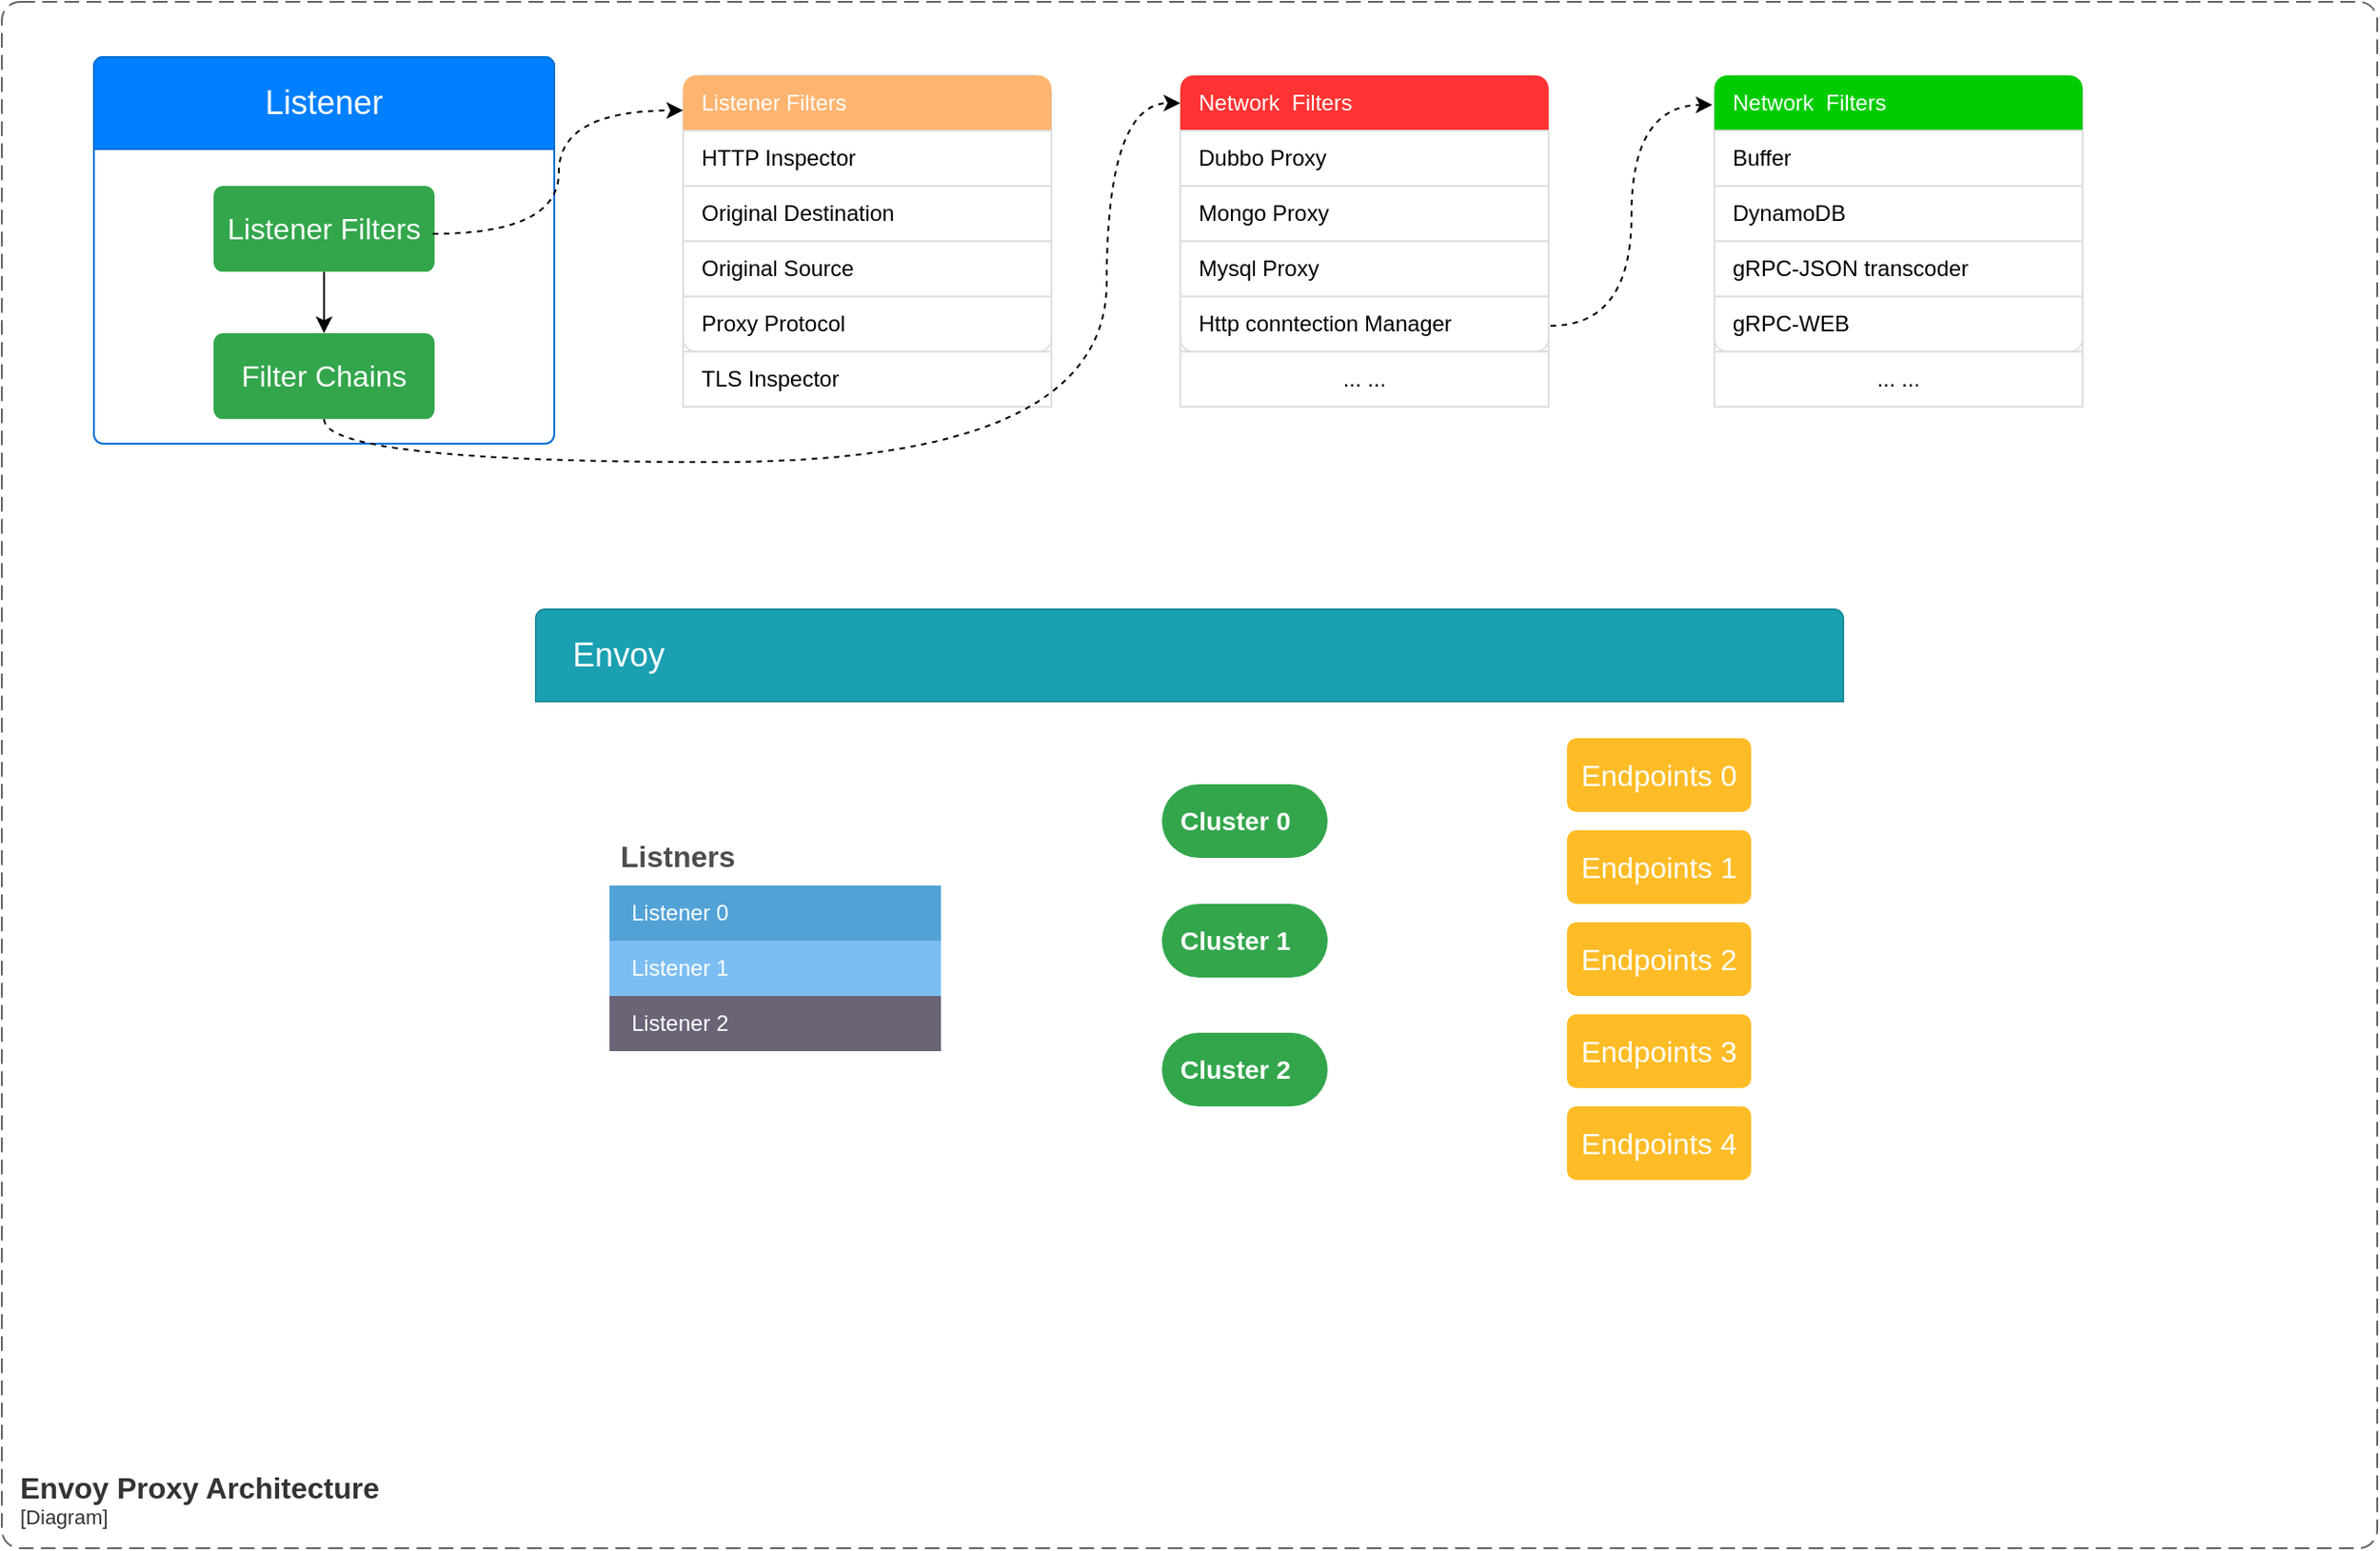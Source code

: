 <mxfile version="21.3.8" type="github">
  <diagram name="第 1 页" id="6rmwsbcLH0Wm5wk95sRy">
    <mxGraphModel dx="1434" dy="796" grid="1" gridSize="10" guides="1" tooltips="1" connect="1" arrows="1" fold="1" page="1" pageScale="1" pageWidth="827" pageHeight="1169" math="0" shadow="0">
      <root>
        <mxCell id="0" />
        <mxCell id="1" parent="0" />
        <object placeholders="1" c4Name="Envoy Proxy Architecture" c4Type="SystemScopeBoundary" c4Application="Diagram" label="&lt;font style=&quot;font-size: 16px&quot;&gt;&lt;b&gt;&lt;div style=&quot;text-align: left&quot;&gt;%c4Name%&lt;/div&gt;&lt;/b&gt;&lt;/font&gt;&lt;div style=&quot;text-align: left&quot;&gt;[%c4Application%]&lt;/div&gt;" id="7gwWFT5Mcy8NNgLdWoav-1">
          <mxCell style="rounded=1;fontSize=11;whiteSpace=wrap;html=1;dashed=1;arcSize=20;fillColor=none;strokeColor=#666666;fontColor=#333333;labelBackgroundColor=none;align=left;verticalAlign=bottom;labelBorderColor=none;spacingTop=0;spacing=10;dashPattern=8 4;metaEdit=1;rotatable=0;perimeter=rectanglePerimeter;noLabel=0;labelPadding=0;allowArrows=0;connectable=0;expand=0;recursiveResize=0;editable=1;pointerEvents=0;absoluteArcSize=1;points=[[0.25,0,0],[0.5,0,0],[0.75,0,0],[1,0.25,0],[1,0.5,0],[1,0.75,0],[0.75,1,0],[0.5,1,0],[0.25,1,0],[0,0.75,0],[0,0.5,0],[0,0.25,0]];" vertex="1" parent="1">
            <mxGeometry x="100" y="160" width="1290" height="840" as="geometry" />
          </mxCell>
        </object>
        <mxCell id="7gwWFT5Mcy8NNgLdWoav-4" value="" style="html=1;shadow=0;dashed=0;shape=mxgraph.bootstrap.rrect;rSize=5;strokeColor=#0071D5;html=1;whiteSpace=wrap;fillColor=none;fontColor=#ffffff;verticalAlign=bottom;align=left;spacing=20;spacingBottom=0;fontSize=14;" vertex="1" parent="1">
          <mxGeometry x="150" y="190" width="250" height="210" as="geometry" />
        </mxCell>
        <mxCell id="7gwWFT5Mcy8NNgLdWoav-5" value="Listener" style="html=1;shadow=0;dashed=0;shape=mxgraph.bootstrap.topButton;rSize=5;perimeter=none;whiteSpace=wrap;fillColor=#007FFF;strokeColor=#0071D5;fontColor=#ffffff;resizeWidth=1;fontSize=18;align=center;spacing=20;" vertex="1" parent="7gwWFT5Mcy8NNgLdWoav-4">
          <mxGeometry width="250" height="50" relative="1" as="geometry" />
        </mxCell>
        <mxCell id="7gwWFT5Mcy8NNgLdWoav-9" style="edgeStyle=orthogonalEdgeStyle;rounded=0;orthogonalLoop=1;jettySize=auto;html=1;" edge="1" parent="7gwWFT5Mcy8NNgLdWoav-4" source="7gwWFT5Mcy8NNgLdWoav-7" target="7gwWFT5Mcy8NNgLdWoav-8">
          <mxGeometry relative="1" as="geometry" />
        </mxCell>
        <mxCell id="7gwWFT5Mcy8NNgLdWoav-7" value="Listener Filters" style="html=1;shadow=0;dashed=0;shape=mxgraph.bootstrap.rrect;rSize=5;strokeColor=none;strokeWidth=1;fillColor=#33A64C;fontColor=#FFFFFF;whiteSpace=wrap;align=center;verticalAlign=middle;spacingLeft=0;fontStyle=0;fontSize=16;spacing=5;" vertex="1" parent="7gwWFT5Mcy8NNgLdWoav-4">
          <mxGeometry x="65" y="69.997" width="120" height="46.667" as="geometry" />
        </mxCell>
        <mxCell id="7gwWFT5Mcy8NNgLdWoav-8" value="Filter Chains" style="html=1;shadow=0;dashed=0;shape=mxgraph.bootstrap.rrect;rSize=5;strokeColor=none;strokeWidth=1;fillColor=#33A64C;fontColor=#FFFFFF;whiteSpace=wrap;align=center;verticalAlign=middle;spacingLeft=0;fontStyle=0;fontSize=16;spacing=5;" vertex="1" parent="7gwWFT5Mcy8NNgLdWoav-4">
          <mxGeometry x="65" y="149.997" width="120" height="46.667" as="geometry" />
        </mxCell>
        <mxCell id="7gwWFT5Mcy8NNgLdWoav-21" value="" style="html=1;shadow=0;dashed=0;shape=mxgraph.bootstrap.rrect;rSize=10;strokeColor=#DFDFDF;html=1;whiteSpace=wrap;fillColor=#FFFFFF;fontColor=#000000;strokeOpacity=100;metaEdit=1;resizeWidth=1;resizeHeight=1;treeFolding=1;treeMoving=1;enumerate=0;" vertex="1" parent="1">
          <mxGeometry x="470" y="200" width="200" height="180" as="geometry" />
        </mxCell>
        <mxCell id="7gwWFT5Mcy8NNgLdWoav-22" value="Listener Filters" style="html=1;shadow=0;dashed=0;shape=mxgraph.bootstrap.topButton;rSize=7;strokeColor=none;fillColor=#FFB570;fontColor=#ffffff;perimeter=none;whiteSpace=wrap;resizeWidth=1;align=left;spacing=10;" vertex="1" parent="7gwWFT5Mcy8NNgLdWoav-21">
          <mxGeometry width="200" height="30" relative="1" as="geometry" />
        </mxCell>
        <mxCell id="7gwWFT5Mcy8NNgLdWoav-23" value="HTTP Inspector" style="strokeColor=inherit;fillColor=inherit;gradientColor=inherit;fontColor=inherit;html=1;shadow=0;dashed=0;perimeter=none;whiteSpace=wrap;resizeWidth=1;align=left;spacing=10;" vertex="1" parent="7gwWFT5Mcy8NNgLdWoav-21">
          <mxGeometry width="200" height="30" relative="1" as="geometry">
            <mxPoint y="30" as="offset" />
          </mxGeometry>
        </mxCell>
        <mxCell id="7gwWFT5Mcy8NNgLdWoav-24" value="Original Destination" style="strokeColor=inherit;fillColor=inherit;gradientColor=inherit;fontColor=inherit;html=1;shadow=0;dashed=0;perimeter=none;whiteSpace=wrap;resizeWidth=1;align=left;spacing=10;" vertex="1" parent="7gwWFT5Mcy8NNgLdWoav-21">
          <mxGeometry width="200" height="30" relative="1" as="geometry">
            <mxPoint y="60" as="offset" />
          </mxGeometry>
        </mxCell>
        <mxCell id="7gwWFT5Mcy8NNgLdWoav-25" value="Original Source" style="strokeColor=inherit;fillColor=inherit;gradientColor=inherit;fontColor=inherit;html=1;shadow=0;dashed=0;perimeter=none;whiteSpace=wrap;resizeWidth=1;align=left;spacing=10;" vertex="1" parent="7gwWFT5Mcy8NNgLdWoav-21">
          <mxGeometry width="200" height="30" relative="1" as="geometry">
            <mxPoint y="90" as="offset" />
          </mxGeometry>
        </mxCell>
        <mxCell id="7gwWFT5Mcy8NNgLdWoav-26" value="Proxy Protocol" style="strokeColor=inherit;fillColor=inherit;gradientColor=inherit;fontColor=inherit;html=1;shadow=0;dashed=0;shape=mxgraph.bootstrap.bottomButton;rSize=7;perimeter=none;whiteSpace=wrap;resizeWidth=1;resizeHeight=0;align=left;spacing=10;" vertex="1" parent="7gwWFT5Mcy8NNgLdWoav-21">
          <mxGeometry y="1" width="200" height="30" relative="1" as="geometry">
            <mxPoint y="-60" as="offset" />
          </mxGeometry>
        </mxCell>
        <mxCell id="7gwWFT5Mcy8NNgLdWoav-37" value="TLS Inspector" style="strokeColor=inherit;fillColor=inherit;gradientColor=inherit;fontColor=inherit;html=1;shadow=0;dashed=0;perimeter=none;whiteSpace=wrap;resizeWidth=1;align=left;spacing=10;" vertex="1" parent="7gwWFT5Mcy8NNgLdWoav-21">
          <mxGeometry y="150" width="200" height="30" as="geometry" />
        </mxCell>
        <mxCell id="7gwWFT5Mcy8NNgLdWoav-39" value="" style="html=1;shadow=0;dashed=0;shape=mxgraph.bootstrap.rrect;rSize=10;strokeColor=#DFDFDF;html=1;whiteSpace=wrap;fillColor=#FFFFFF;fontColor=#000000;strokeOpacity=100;metaEdit=1;resizeWidth=1;resizeHeight=1;treeFolding=1;treeMoving=1;enumerate=0;" vertex="1" parent="1">
          <mxGeometry x="740" y="200" width="200" height="180" as="geometry" />
        </mxCell>
        <mxCell id="7gwWFT5Mcy8NNgLdWoav-40" value="Network&amp;nbsp; Filters" style="html=1;shadow=0;dashed=0;shape=mxgraph.bootstrap.topButton;rSize=7;strokeColor=none;fillColor=#FF3333;fontColor=#ffffff;perimeter=none;whiteSpace=wrap;resizeWidth=1;align=left;spacing=10;" vertex="1" parent="7gwWFT5Mcy8NNgLdWoav-39">
          <mxGeometry width="200" height="30" relative="1" as="geometry" />
        </mxCell>
        <mxCell id="7gwWFT5Mcy8NNgLdWoav-41" value="Dubbo Proxy" style="strokeColor=inherit;fillColor=inherit;gradientColor=inherit;fontColor=inherit;html=1;shadow=0;dashed=0;perimeter=none;whiteSpace=wrap;resizeWidth=1;align=left;spacing=10;" vertex="1" parent="7gwWFT5Mcy8NNgLdWoav-39">
          <mxGeometry width="200" height="30" relative="1" as="geometry">
            <mxPoint y="30" as="offset" />
          </mxGeometry>
        </mxCell>
        <mxCell id="7gwWFT5Mcy8NNgLdWoav-42" value="Mongo Proxy" style="strokeColor=inherit;fillColor=inherit;gradientColor=inherit;fontColor=inherit;html=1;shadow=0;dashed=0;perimeter=none;whiteSpace=wrap;resizeWidth=1;align=left;spacing=10;" vertex="1" parent="7gwWFT5Mcy8NNgLdWoav-39">
          <mxGeometry width="200" height="30" relative="1" as="geometry">
            <mxPoint y="60" as="offset" />
          </mxGeometry>
        </mxCell>
        <mxCell id="7gwWFT5Mcy8NNgLdWoav-43" value="Mysql Proxy" style="strokeColor=inherit;fillColor=inherit;gradientColor=inherit;fontColor=inherit;html=1;shadow=0;dashed=0;perimeter=none;whiteSpace=wrap;resizeWidth=1;align=left;spacing=10;" vertex="1" parent="7gwWFT5Mcy8NNgLdWoav-39">
          <mxGeometry width="200" height="30" relative="1" as="geometry">
            <mxPoint y="90" as="offset" />
          </mxGeometry>
        </mxCell>
        <mxCell id="7gwWFT5Mcy8NNgLdWoav-44" value="Http conntection Manager" style="strokeColor=inherit;fillColor=inherit;gradientColor=inherit;fontColor=inherit;html=1;shadow=0;dashed=0;shape=mxgraph.bootstrap.bottomButton;rSize=7;perimeter=none;whiteSpace=wrap;resizeWidth=1;resizeHeight=0;align=left;spacing=10;" vertex="1" parent="7gwWFT5Mcy8NNgLdWoav-39">
          <mxGeometry y="1" width="200" height="30" relative="1" as="geometry">
            <mxPoint y="-60" as="offset" />
          </mxGeometry>
        </mxCell>
        <mxCell id="7gwWFT5Mcy8NNgLdWoav-45" value="... ..." style="strokeColor=inherit;fillColor=inherit;gradientColor=inherit;fontColor=inherit;html=1;shadow=0;dashed=0;perimeter=none;whiteSpace=wrap;resizeWidth=1;align=center;spacing=10;" vertex="1" parent="7gwWFT5Mcy8NNgLdWoav-39">
          <mxGeometry y="150" width="200" height="30" as="geometry" />
        </mxCell>
        <mxCell id="7gwWFT5Mcy8NNgLdWoav-46" value="" style="html=1;shadow=0;dashed=0;shape=mxgraph.bootstrap.rrect;rSize=10;strokeColor=#DFDFDF;html=1;whiteSpace=wrap;fillColor=#FFFFFF;fontColor=#000000;strokeOpacity=100;metaEdit=1;resizeWidth=1;resizeHeight=1;treeFolding=1;treeMoving=1;enumerate=0;" vertex="1" parent="1">
          <mxGeometry x="1030" y="200" width="200" height="180" as="geometry" />
        </mxCell>
        <mxCell id="7gwWFT5Mcy8NNgLdWoav-47" value="Network&amp;nbsp; Filters" style="html=1;shadow=0;dashed=0;shape=mxgraph.bootstrap.topButton;rSize=7;strokeColor=none;fillColor=#00CC00;fontColor=#ffffff;perimeter=none;whiteSpace=wrap;resizeWidth=1;align=left;spacing=10;" vertex="1" parent="7gwWFT5Mcy8NNgLdWoav-46">
          <mxGeometry width="200" height="30" relative="1" as="geometry" />
        </mxCell>
        <mxCell id="7gwWFT5Mcy8NNgLdWoav-48" value="Buffer" style="strokeColor=inherit;fillColor=inherit;gradientColor=inherit;fontColor=inherit;html=1;shadow=0;dashed=0;perimeter=none;whiteSpace=wrap;resizeWidth=1;align=left;spacing=10;" vertex="1" parent="7gwWFT5Mcy8NNgLdWoav-46">
          <mxGeometry width="200" height="30" relative="1" as="geometry">
            <mxPoint y="30" as="offset" />
          </mxGeometry>
        </mxCell>
        <mxCell id="7gwWFT5Mcy8NNgLdWoav-49" value="DynamoDB" style="strokeColor=inherit;fillColor=inherit;gradientColor=inherit;fontColor=inherit;html=1;shadow=0;dashed=0;perimeter=none;whiteSpace=wrap;resizeWidth=1;align=left;spacing=10;" vertex="1" parent="7gwWFT5Mcy8NNgLdWoav-46">
          <mxGeometry width="200" height="30" relative="1" as="geometry">
            <mxPoint y="60" as="offset" />
          </mxGeometry>
        </mxCell>
        <mxCell id="7gwWFT5Mcy8NNgLdWoav-50" value="gRPC-JSON transcoder" style="strokeColor=inherit;fillColor=inherit;gradientColor=inherit;fontColor=inherit;html=1;shadow=0;dashed=0;perimeter=none;whiteSpace=wrap;resizeWidth=1;align=left;spacing=10;" vertex="1" parent="7gwWFT5Mcy8NNgLdWoav-46">
          <mxGeometry width="200" height="30" relative="1" as="geometry">
            <mxPoint y="90" as="offset" />
          </mxGeometry>
        </mxCell>
        <mxCell id="7gwWFT5Mcy8NNgLdWoav-51" value="gRPC-WEB" style="strokeColor=inherit;fillColor=inherit;gradientColor=inherit;fontColor=inherit;html=1;shadow=0;dashed=0;shape=mxgraph.bootstrap.bottomButton;rSize=7;perimeter=none;whiteSpace=wrap;resizeWidth=1;resizeHeight=0;align=left;spacing=10;" vertex="1" parent="7gwWFT5Mcy8NNgLdWoav-46">
          <mxGeometry y="1" width="200" height="30" relative="1" as="geometry">
            <mxPoint y="-60" as="offset" />
          </mxGeometry>
        </mxCell>
        <mxCell id="7gwWFT5Mcy8NNgLdWoav-52" value="... ..." style="strokeColor=inherit;fillColor=inherit;gradientColor=inherit;fontColor=inherit;html=1;shadow=0;dashed=0;perimeter=none;whiteSpace=wrap;resizeWidth=1;align=center;spacing=10;" vertex="1" parent="7gwWFT5Mcy8NNgLdWoav-46">
          <mxGeometry y="150" width="200" height="30" as="geometry" />
        </mxCell>
        <mxCell id="7gwWFT5Mcy8NNgLdWoav-53" style="rounded=0;orthogonalLoop=1;jettySize=auto;html=1;entryX=0;entryY=0.633;entryDx=0;entryDy=0;entryPerimeter=0;dashed=1;exitX=0.992;exitY=0.557;exitDx=0;exitDy=0;exitPerimeter=0;edgeStyle=orthogonalEdgeStyle;curved=1;" edge="1" parent="1" source="7gwWFT5Mcy8NNgLdWoav-7" target="7gwWFT5Mcy8NNgLdWoav-22">
          <mxGeometry relative="1" as="geometry" />
        </mxCell>
        <mxCell id="7gwWFT5Mcy8NNgLdWoav-54" style="rounded=0;orthogonalLoop=1;jettySize=auto;html=1;entryX=0;entryY=0.5;entryDx=0;entryDy=0;entryPerimeter=0;dashed=1;edgeStyle=orthogonalEdgeStyle;curved=1;" edge="1" parent="1" source="7gwWFT5Mcy8NNgLdWoav-8" target="7gwWFT5Mcy8NNgLdWoav-40">
          <mxGeometry relative="1" as="geometry">
            <Array as="points">
              <mxPoint x="275" y="410" />
              <mxPoint x="700" y="410" />
              <mxPoint x="700" y="215" />
            </Array>
          </mxGeometry>
        </mxCell>
        <mxCell id="7gwWFT5Mcy8NNgLdWoav-55" style="edgeStyle=orthogonalEdgeStyle;rounded=0;orthogonalLoop=1;jettySize=auto;html=1;entryX=-0.005;entryY=0.533;entryDx=0;entryDy=0;entryPerimeter=0;curved=1;dashed=1;exitX=1.005;exitY=0.533;exitDx=0;exitDy=0;exitPerimeter=0;" edge="1" parent="1" source="7gwWFT5Mcy8NNgLdWoav-44" target="7gwWFT5Mcy8NNgLdWoav-47">
          <mxGeometry relative="1" as="geometry" />
        </mxCell>
        <mxCell id="7gwWFT5Mcy8NNgLdWoav-56" value="&lt;b&gt;&lt;font style=&quot;font-size: 20px&quot;&gt;Info card title&lt;/font&gt;&lt;/b&gt;&lt;br style=&quot;font-size: 14px&quot;&gt;&lt;br style=&quot;font-size: 14px&quot;&gt;Some quick example text to build on the card title and make up the bulk of the card&#39;s content." style="html=1;shadow=0;dashed=0;shape=mxgraph.bootstrap.rrect;rSize=5;strokeColor=none;html=1;whiteSpace=wrap;fillColor=none;fontColor=#ffffff;verticalAlign=bottom;align=left;spacing=20;spacingBottom=0;fontSize=14;" vertex="1" parent="1">
          <mxGeometry x="390" y="490" width="710" height="330" as="geometry" />
        </mxCell>
        <mxCell id="7gwWFT5Mcy8NNgLdWoav-57" value="Envoy" style="html=1;shadow=0;dashed=0;shape=mxgraph.bootstrap.topButton;rSize=5;perimeter=none;whiteSpace=wrap;fillColor=#1BA0B2;strokeColor=#188C9C;fontColor=#ffffff;resizeWidth=1;fontSize=18;align=left;spacing=20;" vertex="1" parent="7gwWFT5Mcy8NNgLdWoav-56">
          <mxGeometry width="710" height="50" relative="1" as="geometry" />
        </mxCell>
        <mxCell id="7gwWFT5Mcy8NNgLdWoav-58" value="Listners" style="shape=table;startSize=30;container=1;collapsible=0;childLayout=tableLayout;fontSize=16;align=left;verticalAlign=top;fillColor=none;strokeColor=none;fontColor=#4D4D4D;fontStyle=1;spacingLeft=6;spacing=0;resizable=0;" vertex="1" parent="7gwWFT5Mcy8NNgLdWoav-56">
          <mxGeometry x="40" y="120" width="180" height="120" as="geometry" />
        </mxCell>
        <mxCell id="7gwWFT5Mcy8NNgLdWoav-63" value="" style="shape=tableRow;horizontal=0;startSize=0;swimlaneHead=0;swimlaneBody=0;strokeColor=inherit;top=0;left=0;bottom=0;right=0;collapsible=0;dropTarget=0;fillColor=none;points=[[0,0.5],[1,0.5]];portConstraint=eastwest;fontSize=12;" vertex="1" parent="7gwWFT5Mcy8NNgLdWoav-58">
          <mxGeometry y="30" width="180" height="30" as="geometry" />
        </mxCell>
        <mxCell id="7gwWFT5Mcy8NNgLdWoav-64" value="Listener 0" style="shape=partialRectangle;html=1;whiteSpace=wrap;connectable=0;strokeColor=inherit;overflow=hidden;fillColor=#52a2d8;top=0;left=0;bottom=0;right=0;pointerEvents=1;fontSize=12;align=left;fontColor=#FFFFFF;gradientColor=none;spacingLeft=10;spacingRight=4;" vertex="1" parent="7gwWFT5Mcy8NNgLdWoav-63">
          <mxGeometry width="180" height="30" as="geometry">
            <mxRectangle width="180" height="30" as="alternateBounds" />
          </mxGeometry>
        </mxCell>
        <mxCell id="7gwWFT5Mcy8NNgLdWoav-65" value="" style="shape=tableRow;horizontal=0;startSize=0;swimlaneHead=0;swimlaneBody=0;strokeColor=inherit;top=0;left=0;bottom=0;right=0;collapsible=0;dropTarget=0;fillColor=none;points=[[0,0.5],[1,0.5]];portConstraint=eastwest;fontSize=12;" vertex="1" parent="7gwWFT5Mcy8NNgLdWoav-58">
          <mxGeometry y="60" width="180" height="30" as="geometry" />
        </mxCell>
        <mxCell id="7gwWFT5Mcy8NNgLdWoav-66" value="Listener 1" style="shape=partialRectangle;html=1;whiteSpace=wrap;connectable=0;strokeColor=inherit;overflow=hidden;fillColor=#7dbef2;top=0;left=0;bottom=0;right=0;pointerEvents=1;fontSize=12;align=left;fontColor=#FFFFFF;gradientColor=none;spacingLeft=10;spacingRight=4;" vertex="1" parent="7gwWFT5Mcy8NNgLdWoav-65">
          <mxGeometry width="180" height="30" as="geometry">
            <mxRectangle width="180" height="30" as="alternateBounds" />
          </mxGeometry>
        </mxCell>
        <mxCell id="7gwWFT5Mcy8NNgLdWoav-67" value="" style="shape=tableRow;horizontal=0;startSize=0;swimlaneHead=0;swimlaneBody=0;strokeColor=inherit;top=0;left=0;bottom=0;right=0;collapsible=0;dropTarget=0;fillColor=none;points=[[0,0.5],[1,0.5]];portConstraint=eastwest;fontSize=12;" vertex="1" parent="7gwWFT5Mcy8NNgLdWoav-58">
          <mxGeometry y="90" width="180" height="30" as="geometry" />
        </mxCell>
        <mxCell id="7gwWFT5Mcy8NNgLdWoav-68" value="Listener 2" style="shape=partialRectangle;html=1;whiteSpace=wrap;connectable=0;strokeColor=inherit;overflow=hidden;fillColor=#6b6477;top=0;left=0;bottom=0;right=0;pointerEvents=1;fontSize=12;align=left;fontColor=#FFFFFF;gradientColor=none;spacingLeft=10;spacingRight=4;" vertex="1" parent="7gwWFT5Mcy8NNgLdWoav-67">
          <mxGeometry width="180" height="30" as="geometry">
            <mxRectangle width="180" height="30" as="alternateBounds" />
          </mxGeometry>
        </mxCell>
        <mxCell id="7gwWFT5Mcy8NNgLdWoav-73" value="Cluster 2" style="rounded=1;whiteSpace=wrap;html=1;arcSize=50;strokeColor=none;strokeWidth=1;fillColor=#33A64C;fontColor=#FFFFFF;whiteSpace=wrap;align=left;verticalAlign=middle;spacingLeft=0;fontStyle=1;fontSize=14;spacing=10;" vertex="1" parent="7gwWFT5Mcy8NNgLdWoav-56">
          <mxGeometry x="340" y="230" width="90" height="40" as="geometry" />
        </mxCell>
        <mxCell id="7gwWFT5Mcy8NNgLdWoav-71" value="Cluster 0" style="rounded=1;whiteSpace=wrap;html=1;arcSize=50;strokeColor=none;strokeWidth=1;fillColor=#33A64C;fontColor=#FFFFFF;whiteSpace=wrap;align=left;verticalAlign=middle;spacingLeft=0;fontStyle=1;fontSize=14;spacing=10;" vertex="1" parent="7gwWFT5Mcy8NNgLdWoav-56">
          <mxGeometry x="340" y="95" width="90" height="40" as="geometry" />
        </mxCell>
        <mxCell id="7gwWFT5Mcy8NNgLdWoav-74" value="Endpoints 0" style="html=1;shadow=0;dashed=0;shape=mxgraph.bootstrap.rrect;rSize=5;strokeColor=none;strokeWidth=1;fillColor=#FFBC26;fontColor=#FFFFFF;whiteSpace=wrap;align=center;verticalAlign=middle;spacingLeft=0;fontStyle=0;fontSize=16;spacing=5;" vertex="1" parent="7gwWFT5Mcy8NNgLdWoav-56">
          <mxGeometry x="560" y="70" width="100" height="40" as="geometry" />
        </mxCell>
        <mxCell id="7gwWFT5Mcy8NNgLdWoav-75" value="Endpoints 1" style="html=1;shadow=0;dashed=0;shape=mxgraph.bootstrap.rrect;rSize=5;strokeColor=none;strokeWidth=1;fillColor=#FFBC26;fontColor=#FFFFFF;whiteSpace=wrap;align=center;verticalAlign=middle;spacingLeft=0;fontStyle=0;fontSize=16;spacing=5;" vertex="1" parent="7gwWFT5Mcy8NNgLdWoav-56">
          <mxGeometry x="560" y="120" width="100" height="40" as="geometry" />
        </mxCell>
        <mxCell id="7gwWFT5Mcy8NNgLdWoav-76" value="Endpoints 2" style="html=1;shadow=0;dashed=0;shape=mxgraph.bootstrap.rrect;rSize=5;strokeColor=none;strokeWidth=1;fillColor=#FFBC26;fontColor=#FFFFFF;whiteSpace=wrap;align=center;verticalAlign=middle;spacingLeft=0;fontStyle=0;fontSize=16;spacing=5;" vertex="1" parent="7gwWFT5Mcy8NNgLdWoav-56">
          <mxGeometry x="560" y="170" width="100" height="40" as="geometry" />
        </mxCell>
        <mxCell id="7gwWFT5Mcy8NNgLdWoav-78" value="Endpoints 4" style="html=1;shadow=0;dashed=0;shape=mxgraph.bootstrap.rrect;rSize=5;strokeColor=none;strokeWidth=1;fillColor=#FFBC26;fontColor=#FFFFFF;whiteSpace=wrap;align=center;verticalAlign=middle;spacingLeft=0;fontStyle=0;fontSize=16;spacing=5;" vertex="1" parent="7gwWFT5Mcy8NNgLdWoav-56">
          <mxGeometry x="560" y="270" width="100" height="40" as="geometry" />
        </mxCell>
        <mxCell id="7gwWFT5Mcy8NNgLdWoav-72" value="Cluster 1" style="rounded=1;whiteSpace=wrap;html=1;arcSize=50;strokeColor=none;strokeWidth=1;fillColor=#33A64C;fontColor=#FFFFFF;whiteSpace=wrap;align=left;verticalAlign=middle;spacingLeft=0;fontStyle=1;fontSize=14;spacing=10;" vertex="1" parent="1">
          <mxGeometry x="730" y="650" width="90" height="40" as="geometry" />
        </mxCell>
        <mxCell id="7gwWFT5Mcy8NNgLdWoav-77" value="Endpoints 3" style="html=1;shadow=0;dashed=0;shape=mxgraph.bootstrap.rrect;rSize=5;strokeColor=none;strokeWidth=1;fillColor=#FFBC26;fontColor=#FFFFFF;whiteSpace=wrap;align=center;verticalAlign=middle;spacingLeft=0;fontStyle=0;fontSize=16;spacing=5;" vertex="1" parent="1">
          <mxGeometry x="950" y="710" width="100" height="40" as="geometry" />
        </mxCell>
      </root>
    </mxGraphModel>
  </diagram>
</mxfile>
